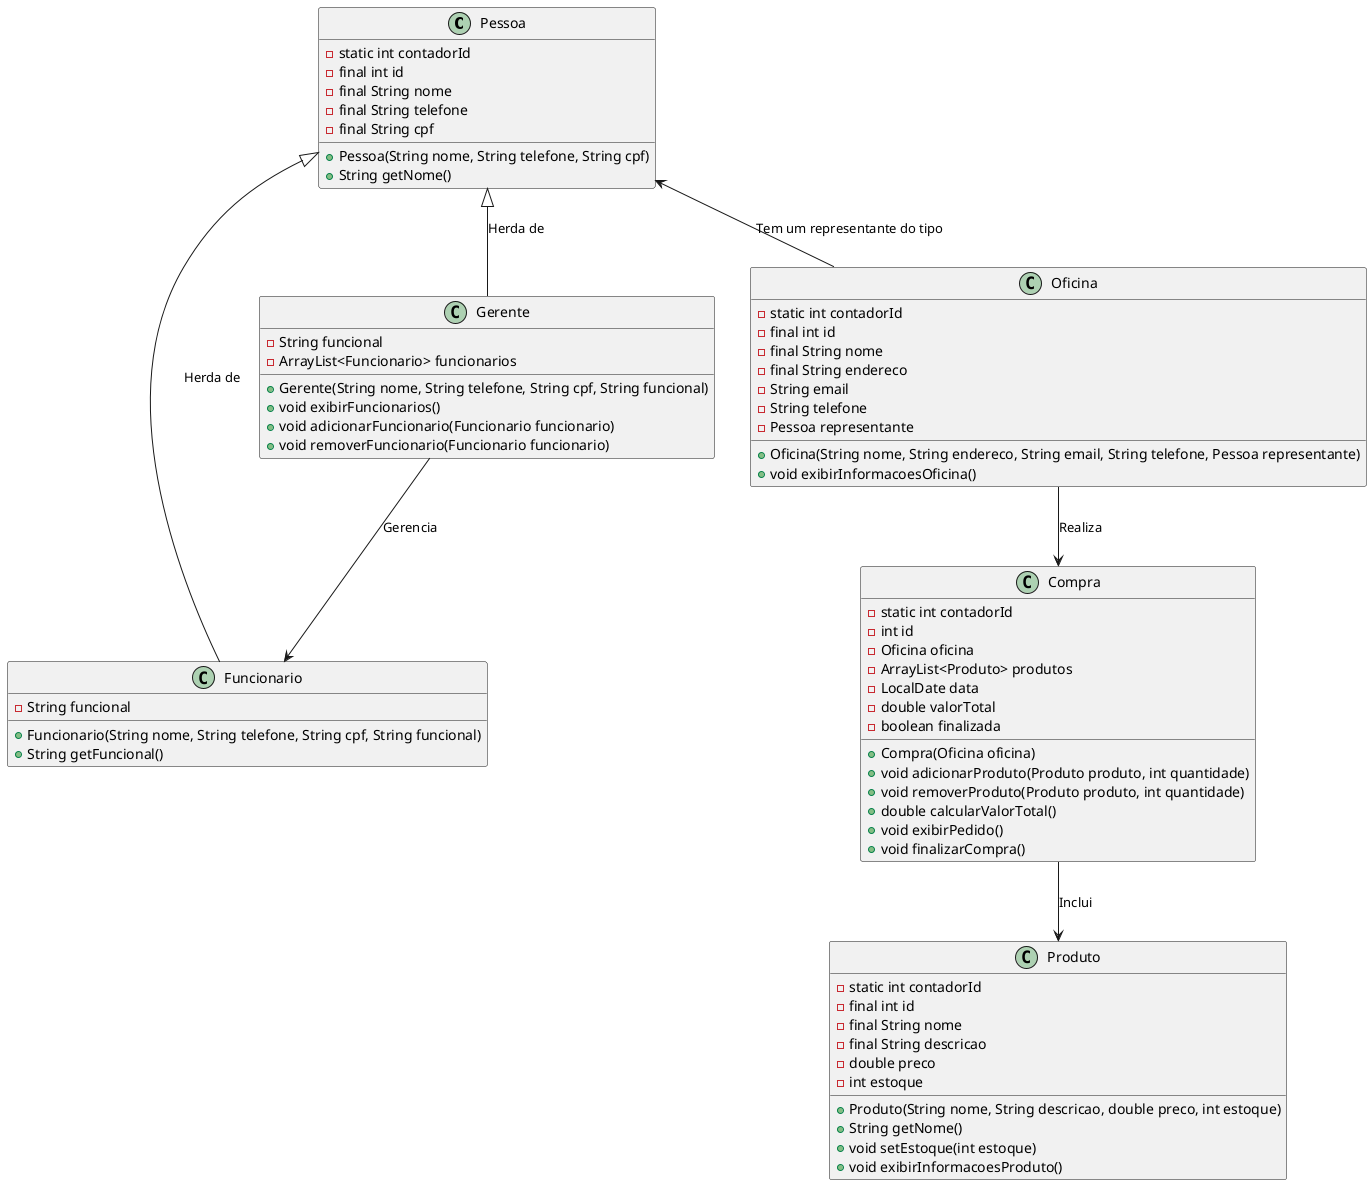 @startuml
class Pessoa {
    - static int contadorId
    - final int id
    - final String nome
    - final String telefone
    - final String cpf
    + Pessoa(String nome, String telefone, String cpf)
    + String getNome()
}

class Funcionario {
    - String funcional
    + Funcionario(String nome, String telefone, String cpf, String funcional)
    + String getFuncional()
}

class Gerente {
    - String funcional
    - ArrayList<Funcionario> funcionarios
    + Gerente(String nome, String telefone, String cpf, String funcional)
    + void exibirFuncionarios()
    + void adicionarFuncionario(Funcionario funcionario)
    + void removerFuncionario(Funcionario funcionario)
}

class Produto {
    - static int contadorId
    - final int id
    - final String nome
    - final String descricao
    - double preco
    - int estoque
    + Produto(String nome, String descricao, double preco, int estoque)
    + String getNome()
    + void setEstoque(int estoque)
    + void exibirInformacoesProduto()
}

class Compra {
    - static int contadorId
    - int id
    - Oficina oficina
    - ArrayList<Produto> produtos
    - LocalDate data
    - double valorTotal
    - boolean finalizada
    + Compra(Oficina oficina)
    + void adicionarProduto(Produto produto, int quantidade)
    + void removerProduto(Produto produto, int quantidade)
    + double calcularValorTotal()
    + void exibirPedido()
    + void finalizarCompra()
}

class Oficina {
    - static int contadorId
    - final int id
    - final String nome
    - final String endereco
    - String email
    - String telefone
    - Pessoa representante
    + Oficina(String nome, String endereco, String email, String telefone, Pessoa representante)
    + void exibirInformacoesOficina()
}

Pessoa <|-- Funcionario : "Herda de"
Pessoa <|-- Gerente : "Herda de"
Pessoa <-- Oficina : "Tem um representante do tipo"
Oficina --> Compra : "Realiza"
Compra --> Produto : "Inclui"
Gerente --> Funcionario : "Gerencia"
@enduml
